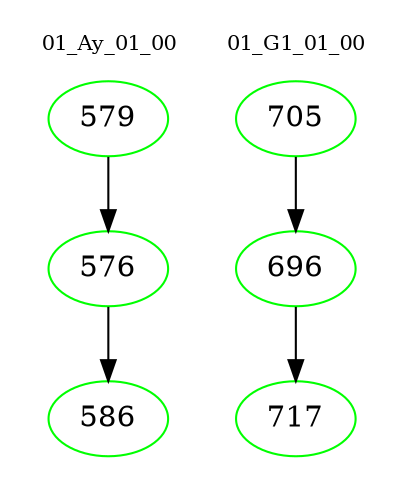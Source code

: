 digraph{
subgraph cluster_0 {
color = white
label = "01_Ay_01_00";
fontsize=10;
T0_579 [label="579", color="green"]
T0_579 -> T0_576 [color="black"]
T0_576 [label="576", color="green"]
T0_576 -> T0_586 [color="black"]
T0_586 [label="586", color="green"]
}
subgraph cluster_1 {
color = white
label = "01_G1_01_00";
fontsize=10;
T1_705 [label="705", color="green"]
T1_705 -> T1_696 [color="black"]
T1_696 [label="696", color="green"]
T1_696 -> T1_717 [color="black"]
T1_717 [label="717", color="green"]
}
}
